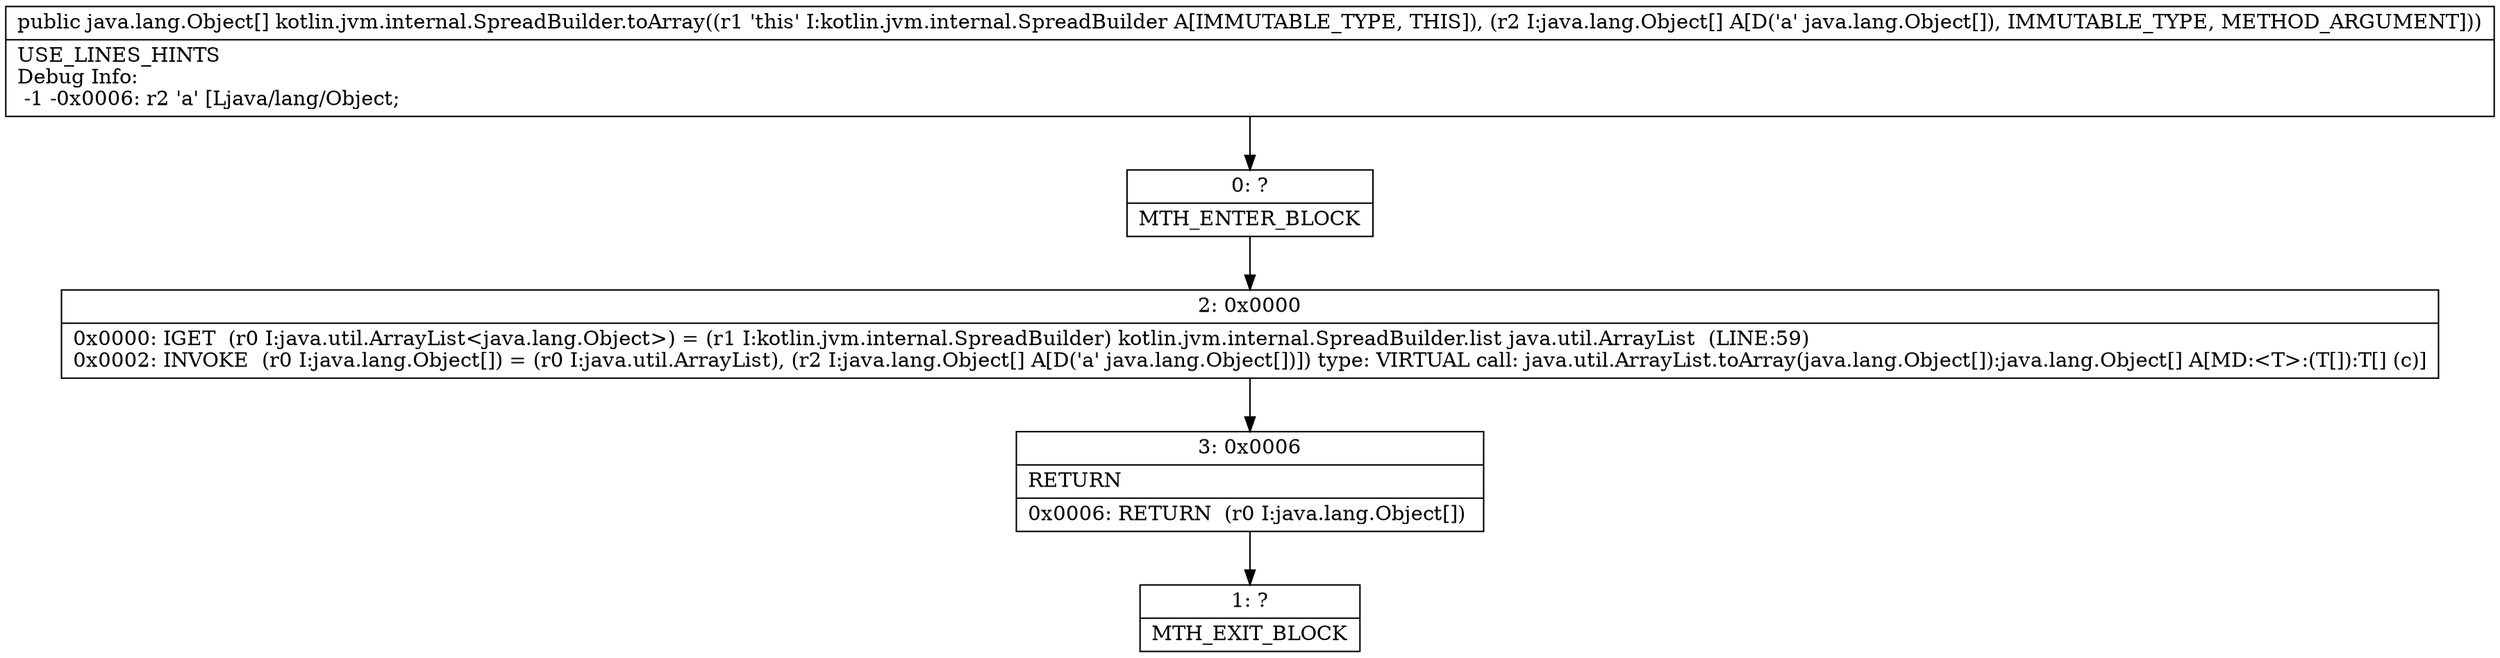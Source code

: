 digraph "CFG forkotlin.jvm.internal.SpreadBuilder.toArray([Ljava\/lang\/Object;)[Ljava\/lang\/Object;" {
Node_0 [shape=record,label="{0\:\ ?|MTH_ENTER_BLOCK\l}"];
Node_2 [shape=record,label="{2\:\ 0x0000|0x0000: IGET  (r0 I:java.util.ArrayList\<java.lang.Object\>) = (r1 I:kotlin.jvm.internal.SpreadBuilder) kotlin.jvm.internal.SpreadBuilder.list java.util.ArrayList  (LINE:59)\l0x0002: INVOKE  (r0 I:java.lang.Object[]) = (r0 I:java.util.ArrayList), (r2 I:java.lang.Object[] A[D('a' java.lang.Object[])]) type: VIRTUAL call: java.util.ArrayList.toArray(java.lang.Object[]):java.lang.Object[] A[MD:\<T\>:(T[]):T[] (c)]\l}"];
Node_3 [shape=record,label="{3\:\ 0x0006|RETURN\l|0x0006: RETURN  (r0 I:java.lang.Object[]) \l}"];
Node_1 [shape=record,label="{1\:\ ?|MTH_EXIT_BLOCK\l}"];
MethodNode[shape=record,label="{public java.lang.Object[] kotlin.jvm.internal.SpreadBuilder.toArray((r1 'this' I:kotlin.jvm.internal.SpreadBuilder A[IMMUTABLE_TYPE, THIS]), (r2 I:java.lang.Object[] A[D('a' java.lang.Object[]), IMMUTABLE_TYPE, METHOD_ARGUMENT]))  | USE_LINES_HINTS\lDebug Info:\l  \-1 \-0x0006: r2 'a' [Ljava\/lang\/Object;\l}"];
MethodNode -> Node_0;Node_0 -> Node_2;
Node_2 -> Node_3;
Node_3 -> Node_1;
}

